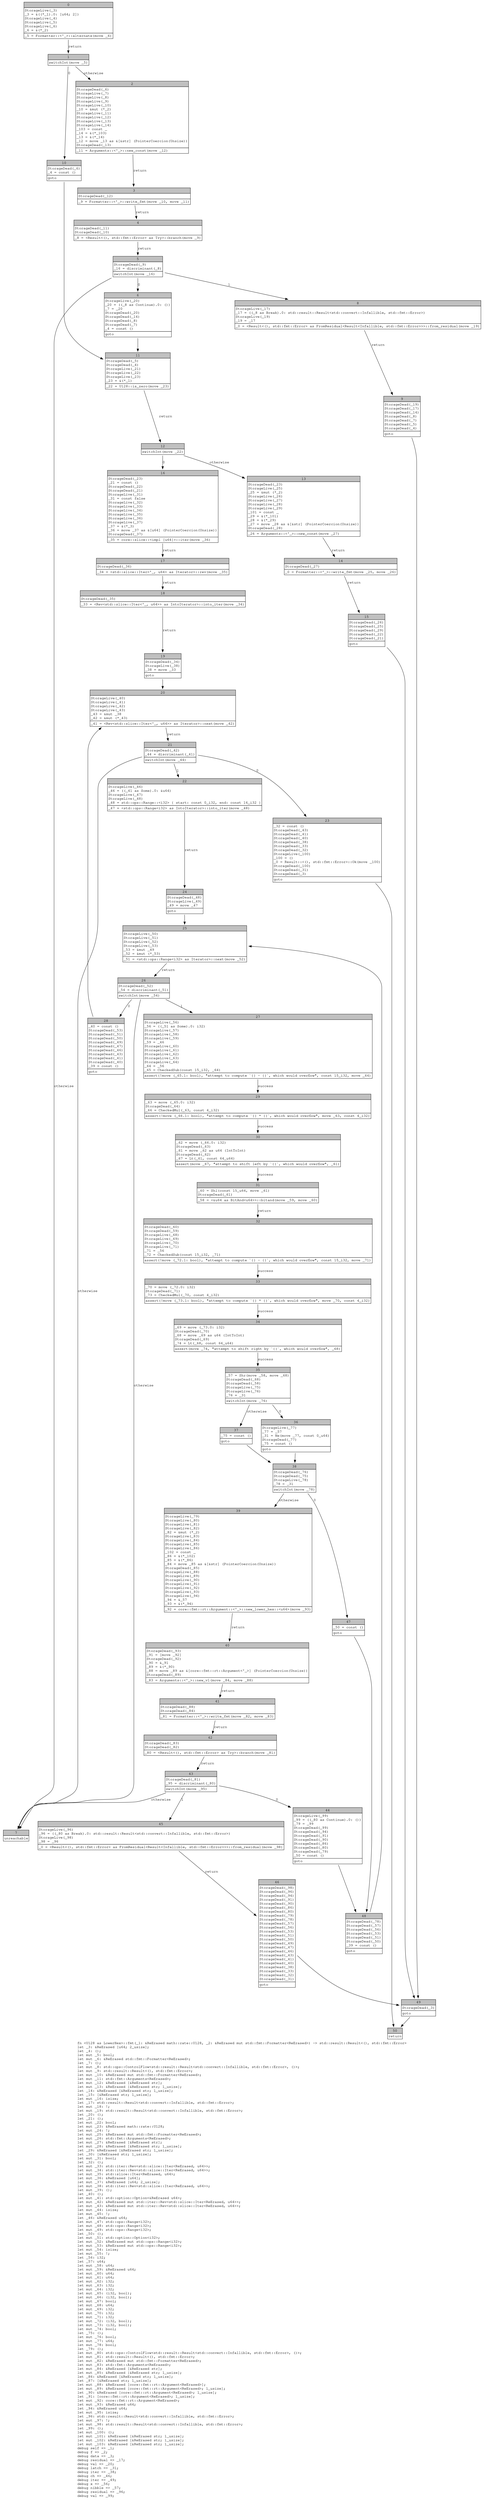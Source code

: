 digraph Mir_0_1537 {
    graph [fontname="Courier, monospace"];
    node [fontname="Courier, monospace"];
    edge [fontname="Courier, monospace"];
    label=<fn &lt;U128 as LowerHex&gt;::fmt(_1: &amp;ReErased math::rate::U128, _2: &amp;ReErased mut std::fmt::Formatter&lt;ReErased&gt;) -&gt; std::result::Result&lt;(), std::fmt::Error&gt;<br align="left"/>let _3: &amp;ReErased [u64; 2_usize];<br align="left"/>let _4: ();<br align="left"/>let mut _5: bool;<br align="left"/>let mut _6: &amp;ReErased std::fmt::Formatter&lt;ReErased&gt;;<br align="left"/>let _7: ();<br align="left"/>let mut _8: std::ops::ControlFlow&lt;std::result::Result&lt;std::convert::Infallible, std::fmt::Error&gt;, ()&gt;;<br align="left"/>let mut _9: std::result::Result&lt;(), std::fmt::Error&gt;;<br align="left"/>let mut _10: &amp;ReErased mut std::fmt::Formatter&lt;ReErased&gt;;<br align="left"/>let mut _11: std::fmt::Arguments&lt;ReErased&gt;;<br align="left"/>let mut _12: &amp;ReErased [&amp;ReErased str];<br align="left"/>let mut _13: &amp;ReErased [&amp;ReErased str; 1_usize];<br align="left"/>let _14: &amp;ReErased [&amp;ReErased str; 1_usize];<br align="left"/>let _15: [&amp;ReErased str; 1_usize];<br align="left"/>let mut _16: isize;<br align="left"/>let _17: std::result::Result&lt;std::convert::Infallible, std::fmt::Error&gt;;<br align="left"/>let mut _18: !;<br align="left"/>let mut _19: std::result::Result&lt;std::convert::Infallible, std::fmt::Error&gt;;<br align="left"/>let _20: ();<br align="left"/>let _21: ();<br align="left"/>let mut _22: bool;<br align="left"/>let mut _23: &amp;ReErased math::rate::U128;<br align="left"/>let mut _24: !;<br align="left"/>let mut _25: &amp;ReErased mut std::fmt::Formatter&lt;ReErased&gt;;<br align="left"/>let mut _26: std::fmt::Arguments&lt;ReErased&gt;;<br align="left"/>let mut _27: &amp;ReErased [&amp;ReErased str];<br align="left"/>let mut _28: &amp;ReErased [&amp;ReErased str; 1_usize];<br align="left"/>let _29: &amp;ReErased [&amp;ReErased str; 1_usize];<br align="left"/>let _30: [&amp;ReErased str; 1_usize];<br align="left"/>let mut _31: bool;<br align="left"/>let _32: ();<br align="left"/>let mut _33: std::iter::Rev&lt;std::slice::Iter&lt;ReErased, u64&gt;&gt;;<br align="left"/>let mut _34: std::iter::Rev&lt;std::slice::Iter&lt;ReErased, u64&gt;&gt;;<br align="left"/>let mut _35: std::slice::Iter&lt;ReErased, u64&gt;;<br align="left"/>let mut _36: &amp;ReErased [u64];<br align="left"/>let mut _37: &amp;ReErased [u64; 2_usize];<br align="left"/>let mut _38: std::iter::Rev&lt;std::slice::Iter&lt;ReErased, u64&gt;&gt;;<br align="left"/>let mut _39: ();<br align="left"/>let _40: ();<br align="left"/>let mut _41: std::option::Option&lt;&amp;ReErased u64&gt;;<br align="left"/>let mut _42: &amp;ReErased mut std::iter::Rev&lt;std::slice::Iter&lt;ReErased, u64&gt;&gt;;<br align="left"/>let mut _43: &amp;ReErased mut std::iter::Rev&lt;std::slice::Iter&lt;ReErased, u64&gt;&gt;;<br align="left"/>let mut _44: isize;<br align="left"/>let mut _45: !;<br align="left"/>let _46: &amp;ReErased u64;<br align="left"/>let mut _47: std::ops::Range&lt;i32&gt;;<br align="left"/>let mut _48: std::ops::Range&lt;i32&gt;;<br align="left"/>let mut _49: std::ops::Range&lt;i32&gt;;<br align="left"/>let _50: ();<br align="left"/>let mut _51: std::option::Option&lt;i32&gt;;<br align="left"/>let mut _52: &amp;ReErased mut std::ops::Range&lt;i32&gt;;<br align="left"/>let mut _53: &amp;ReErased mut std::ops::Range&lt;i32&gt;;<br align="left"/>let mut _54: isize;<br align="left"/>let mut _55: !;<br align="left"/>let _56: i32;<br align="left"/>let _57: u64;<br align="left"/>let mut _58: u64;<br align="left"/>let mut _59: &amp;ReErased u64;<br align="left"/>let mut _60: u64;<br align="left"/>let mut _61: u64;<br align="left"/>let mut _62: i32;<br align="left"/>let mut _63: i32;<br align="left"/>let mut _64: i32;<br align="left"/>let mut _65: (i32, bool);<br align="left"/>let mut _66: (i32, bool);<br align="left"/>let mut _67: bool;<br align="left"/>let mut _68: u64;<br align="left"/>let mut _69: i32;<br align="left"/>let mut _70: i32;<br align="left"/>let mut _71: i32;<br align="left"/>let mut _72: (i32, bool);<br align="left"/>let mut _73: (i32, bool);<br align="left"/>let mut _74: bool;<br align="left"/>let _75: ();<br align="left"/>let mut _76: bool;<br align="left"/>let mut _77: u64;<br align="left"/>let mut _78: bool;<br align="left"/>let _79: ();<br align="left"/>let mut _80: std::ops::ControlFlow&lt;std::result::Result&lt;std::convert::Infallible, std::fmt::Error&gt;, ()&gt;;<br align="left"/>let mut _81: std::result::Result&lt;(), std::fmt::Error&gt;;<br align="left"/>let mut _82: &amp;ReErased mut std::fmt::Formatter&lt;ReErased&gt;;<br align="left"/>let mut _83: std::fmt::Arguments&lt;ReErased&gt;;<br align="left"/>let mut _84: &amp;ReErased [&amp;ReErased str];<br align="left"/>let mut _85: &amp;ReErased [&amp;ReErased str; 1_usize];<br align="left"/>let _86: &amp;ReErased [&amp;ReErased str; 1_usize];<br align="left"/>let _87: [&amp;ReErased str; 1_usize];<br align="left"/>let mut _88: &amp;ReErased [core::fmt::rt::Argument&lt;ReErased&gt;];<br align="left"/>let mut _89: &amp;ReErased [core::fmt::rt::Argument&lt;ReErased&gt;; 1_usize];<br align="left"/>let _90: &amp;ReErased [core::fmt::rt::Argument&lt;ReErased&gt;; 1_usize];<br align="left"/>let _91: [core::fmt::rt::Argument&lt;ReErased&gt;; 1_usize];<br align="left"/>let mut _92: core::fmt::rt::Argument&lt;ReErased&gt;;<br align="left"/>let mut _93: &amp;ReErased u64;<br align="left"/>let _94: &amp;ReErased u64;<br align="left"/>let mut _95: isize;<br align="left"/>let _96: std::result::Result&lt;std::convert::Infallible, std::fmt::Error&gt;;<br align="left"/>let mut _97: !;<br align="left"/>let mut _98: std::result::Result&lt;std::convert::Infallible, std::fmt::Error&gt;;<br align="left"/>let _99: ();<br align="left"/>let mut _100: ();<br align="left"/>let mut _101: &amp;ReErased [&amp;ReErased str; 1_usize];<br align="left"/>let mut _102: &amp;ReErased [&amp;ReErased str; 1_usize];<br align="left"/>let mut _103: &amp;ReErased [&amp;ReErased str; 1_usize];<br align="left"/>debug self =&gt; _1;<br align="left"/>debug f =&gt; _2;<br align="left"/>debug data =&gt; _3;<br align="left"/>debug residual =&gt; _17;<br align="left"/>debug val =&gt; _20;<br align="left"/>debug latch =&gt; _31;<br align="left"/>debug iter =&gt; _38;<br align="left"/>debug ch =&gt; _46;<br align="left"/>debug iter =&gt; _49;<br align="left"/>debug x =&gt; _56;<br align="left"/>debug nibble =&gt; _57;<br align="left"/>debug residual =&gt; _96;<br align="left"/>debug val =&gt; _99;<br align="left"/>>;
    bb0__0_1537 [shape="none", label=<<table border="0" cellborder="1" cellspacing="0"><tr><td bgcolor="gray" align="center" colspan="1">0</td></tr><tr><td align="left" balign="left">StorageLive(_3)<br/>_3 = &amp;((*_1).0: [u64; 2])<br/>StorageLive(_4)<br/>StorageLive(_5)<br/>StorageLive(_6)<br/>_6 = &amp;(*_2)<br/></td></tr><tr><td align="left">_5 = Formatter::&lt;'_&gt;::alternate(move _6)</td></tr></table>>];
    bb1__0_1537 [shape="none", label=<<table border="0" cellborder="1" cellspacing="0"><tr><td bgcolor="gray" align="center" colspan="1">1</td></tr><tr><td align="left">switchInt(move _5)</td></tr></table>>];
    bb2__0_1537 [shape="none", label=<<table border="0" cellborder="1" cellspacing="0"><tr><td bgcolor="gray" align="center" colspan="1">2</td></tr><tr><td align="left" balign="left">StorageDead(_6)<br/>StorageLive(_7)<br/>StorageLive(_8)<br/>StorageLive(_9)<br/>StorageLive(_10)<br/>_10 = &amp;mut (*_2)<br/>StorageLive(_11)<br/>StorageLive(_12)<br/>StorageLive(_13)<br/>StorageLive(_14)<br/>_103 = const _<br/>_14 = &amp;(*_103)<br/>_13 = &amp;(*_14)<br/>_12 = move _13 as &amp;[&amp;str] (PointerCoercion(Unsize))<br/>StorageDead(_13)<br/></td></tr><tr><td align="left">_11 = Arguments::&lt;'_&gt;::new_const(move _12)</td></tr></table>>];
    bb3__0_1537 [shape="none", label=<<table border="0" cellborder="1" cellspacing="0"><tr><td bgcolor="gray" align="center" colspan="1">3</td></tr><tr><td align="left" balign="left">StorageDead(_12)<br/></td></tr><tr><td align="left">_9 = Formatter::&lt;'_&gt;::write_fmt(move _10, move _11)</td></tr></table>>];
    bb4__0_1537 [shape="none", label=<<table border="0" cellborder="1" cellspacing="0"><tr><td bgcolor="gray" align="center" colspan="1">4</td></tr><tr><td align="left" balign="left">StorageDead(_11)<br/>StorageDead(_10)<br/></td></tr><tr><td align="left">_8 = &lt;Result&lt;(), std::fmt::Error&gt; as Try&gt;::branch(move _9)</td></tr></table>>];
    bb5__0_1537 [shape="none", label=<<table border="0" cellborder="1" cellspacing="0"><tr><td bgcolor="gray" align="center" colspan="1">5</td></tr><tr><td align="left" balign="left">StorageDead(_9)<br/>_16 = discriminant(_8)<br/></td></tr><tr><td align="left">switchInt(move _16)</td></tr></table>>];
    bb6__0_1537 [shape="none", label=<<table border="0" cellborder="1" cellspacing="0"><tr><td bgcolor="gray" align="center" colspan="1">6</td></tr><tr><td align="left" balign="left">StorageLive(_20)<br/>_20 = ((_8 as Continue).0: ())<br/>_7 = _20<br/>StorageDead(_20)<br/>StorageDead(_14)<br/>StorageDead(_8)<br/>StorageDead(_7)<br/>_4 = const ()<br/></td></tr><tr><td align="left">goto</td></tr></table>>];
    bb7__0_1537 [shape="none", label=<<table border="0" cellborder="1" cellspacing="0"><tr><td bgcolor="gray" align="center" colspan="1">7</td></tr><tr><td align="left">unreachable</td></tr></table>>];
    bb8__0_1537 [shape="none", label=<<table border="0" cellborder="1" cellspacing="0"><tr><td bgcolor="gray" align="center" colspan="1">8</td></tr><tr><td align="left" balign="left">StorageLive(_17)<br/>_17 = ((_8 as Break).0: std::result::Result&lt;std::convert::Infallible, std::fmt::Error&gt;)<br/>StorageLive(_19)<br/>_19 = _17<br/></td></tr><tr><td align="left">_0 = &lt;Result&lt;(), std::fmt::Error&gt; as FromResidual&lt;Result&lt;Infallible, std::fmt::Error&gt;&gt;&gt;::from_residual(move _19)</td></tr></table>>];
    bb9__0_1537 [shape="none", label=<<table border="0" cellborder="1" cellspacing="0"><tr><td bgcolor="gray" align="center" colspan="1">9</td></tr><tr><td align="left" balign="left">StorageDead(_19)<br/>StorageDead(_17)<br/>StorageDead(_14)<br/>StorageDead(_8)<br/>StorageDead(_7)<br/>StorageDead(_5)<br/>StorageDead(_4)<br/></td></tr><tr><td align="left">goto</td></tr></table>>];
    bb10__0_1537 [shape="none", label=<<table border="0" cellborder="1" cellspacing="0"><tr><td bgcolor="gray" align="center" colspan="1">10</td></tr><tr><td align="left" balign="left">StorageDead(_6)<br/>_4 = const ()<br/></td></tr><tr><td align="left">goto</td></tr></table>>];
    bb11__0_1537 [shape="none", label=<<table border="0" cellborder="1" cellspacing="0"><tr><td bgcolor="gray" align="center" colspan="1">11</td></tr><tr><td align="left" balign="left">StorageDead(_5)<br/>StorageDead(_4)<br/>StorageLive(_21)<br/>StorageLive(_22)<br/>StorageLive(_23)<br/>_23 = &amp;(*_1)<br/></td></tr><tr><td align="left">_22 = U128::is_zero(move _23)</td></tr></table>>];
    bb12__0_1537 [shape="none", label=<<table border="0" cellborder="1" cellspacing="0"><tr><td bgcolor="gray" align="center" colspan="1">12</td></tr><tr><td align="left">switchInt(move _22)</td></tr></table>>];
    bb13__0_1537 [shape="none", label=<<table border="0" cellborder="1" cellspacing="0"><tr><td bgcolor="gray" align="center" colspan="1">13</td></tr><tr><td align="left" balign="left">StorageDead(_23)<br/>StorageLive(_25)<br/>_25 = &amp;mut (*_2)<br/>StorageLive(_26)<br/>StorageLive(_27)<br/>StorageLive(_28)<br/>StorageLive(_29)<br/>_101 = const _<br/>_29 = &amp;(*_101)<br/>_28 = &amp;(*_29)<br/>_27 = move _28 as &amp;[&amp;str] (PointerCoercion(Unsize))<br/>StorageDead(_28)<br/></td></tr><tr><td align="left">_26 = Arguments::&lt;'_&gt;::new_const(move _27)</td></tr></table>>];
    bb14__0_1537 [shape="none", label=<<table border="0" cellborder="1" cellspacing="0"><tr><td bgcolor="gray" align="center" colspan="1">14</td></tr><tr><td align="left" balign="left">StorageDead(_27)<br/></td></tr><tr><td align="left">_0 = Formatter::&lt;'_&gt;::write_fmt(move _25, move _26)</td></tr></table>>];
    bb15__0_1537 [shape="none", label=<<table border="0" cellborder="1" cellspacing="0"><tr><td bgcolor="gray" align="center" colspan="1">15</td></tr><tr><td align="left" balign="left">StorageDead(_26)<br/>StorageDead(_25)<br/>StorageDead(_29)<br/>StorageDead(_22)<br/>StorageDead(_21)<br/></td></tr><tr><td align="left">goto</td></tr></table>>];
    bb16__0_1537 [shape="none", label=<<table border="0" cellborder="1" cellspacing="0"><tr><td bgcolor="gray" align="center" colspan="1">16</td></tr><tr><td align="left" balign="left">StorageDead(_23)<br/>_21 = const ()<br/>StorageDead(_22)<br/>StorageDead(_21)<br/>StorageLive(_31)<br/>_31 = const false<br/>StorageLive(_32)<br/>StorageLive(_33)<br/>StorageLive(_34)<br/>StorageLive(_35)<br/>StorageLive(_36)<br/>StorageLive(_37)<br/>_37 = &amp;(*_3)<br/>_36 = move _37 as &amp;[u64] (PointerCoercion(Unsize))<br/>StorageDead(_37)<br/></td></tr><tr><td align="left">_35 = core::slice::&lt;impl [u64]&gt;::iter(move _36)</td></tr></table>>];
    bb17__0_1537 [shape="none", label=<<table border="0" cellborder="1" cellspacing="0"><tr><td bgcolor="gray" align="center" colspan="1">17</td></tr><tr><td align="left" balign="left">StorageDead(_36)<br/></td></tr><tr><td align="left">_34 = &lt;std::slice::Iter&lt;'_, u64&gt; as Iterator&gt;::rev(move _35)</td></tr></table>>];
    bb18__0_1537 [shape="none", label=<<table border="0" cellborder="1" cellspacing="0"><tr><td bgcolor="gray" align="center" colspan="1">18</td></tr><tr><td align="left" balign="left">StorageDead(_35)<br/></td></tr><tr><td align="left">_33 = &lt;Rev&lt;std::slice::Iter&lt;'_, u64&gt;&gt; as IntoIterator&gt;::into_iter(move _34)</td></tr></table>>];
    bb19__0_1537 [shape="none", label=<<table border="0" cellborder="1" cellspacing="0"><tr><td bgcolor="gray" align="center" colspan="1">19</td></tr><tr><td align="left" balign="left">StorageDead(_34)<br/>StorageLive(_38)<br/>_38 = move _33<br/></td></tr><tr><td align="left">goto</td></tr></table>>];
    bb20__0_1537 [shape="none", label=<<table border="0" cellborder="1" cellspacing="0"><tr><td bgcolor="gray" align="center" colspan="1">20</td></tr><tr><td align="left" balign="left">StorageLive(_40)<br/>StorageLive(_41)<br/>StorageLive(_42)<br/>StorageLive(_43)<br/>_43 = &amp;mut _38<br/>_42 = &amp;mut (*_43)<br/></td></tr><tr><td align="left">_41 = &lt;Rev&lt;std::slice::Iter&lt;'_, u64&gt;&gt; as Iterator&gt;::next(move _42)</td></tr></table>>];
    bb21__0_1537 [shape="none", label=<<table border="0" cellborder="1" cellspacing="0"><tr><td bgcolor="gray" align="center" colspan="1">21</td></tr><tr><td align="left" balign="left">StorageDead(_42)<br/>_44 = discriminant(_41)<br/></td></tr><tr><td align="left">switchInt(move _44)</td></tr></table>>];
    bb22__0_1537 [shape="none", label=<<table border="0" cellborder="1" cellspacing="0"><tr><td bgcolor="gray" align="center" colspan="1">22</td></tr><tr><td align="left" balign="left">StorageLive(_46)<br/>_46 = ((_41 as Some).0: &amp;u64)<br/>StorageLive(_47)<br/>StorageLive(_48)<br/>_48 = std::ops::Range::&lt;i32&gt; { start: const 0_i32, end: const 16_i32 }<br/></td></tr><tr><td align="left">_47 = &lt;std::ops::Range&lt;i32&gt; as IntoIterator&gt;::into_iter(move _48)</td></tr></table>>];
    bb23__0_1537 [shape="none", label=<<table border="0" cellborder="1" cellspacing="0"><tr><td bgcolor="gray" align="center" colspan="1">23</td></tr><tr><td align="left" balign="left">_32 = const ()<br/>StorageDead(_43)<br/>StorageDead(_41)<br/>StorageDead(_40)<br/>StorageDead(_38)<br/>StorageDead(_33)<br/>StorageDead(_32)<br/>StorageLive(_100)<br/>_100 = ()<br/>_0 = Result::&lt;(), std::fmt::Error&gt;::Ok(move _100)<br/>StorageDead(_100)<br/>StorageDead(_31)<br/>StorageDead(_3)<br/></td></tr><tr><td align="left">goto</td></tr></table>>];
    bb24__0_1537 [shape="none", label=<<table border="0" cellborder="1" cellspacing="0"><tr><td bgcolor="gray" align="center" colspan="1">24</td></tr><tr><td align="left" balign="left">StorageDead(_48)<br/>StorageLive(_49)<br/>_49 = move _47<br/></td></tr><tr><td align="left">goto</td></tr></table>>];
    bb25__0_1537 [shape="none", label=<<table border="0" cellborder="1" cellspacing="0"><tr><td bgcolor="gray" align="center" colspan="1">25</td></tr><tr><td align="left" balign="left">StorageLive(_50)<br/>StorageLive(_51)<br/>StorageLive(_52)<br/>StorageLive(_53)<br/>_53 = &amp;mut _49<br/>_52 = &amp;mut (*_53)<br/></td></tr><tr><td align="left">_51 = &lt;std::ops::Range&lt;i32&gt; as Iterator&gt;::next(move _52)</td></tr></table>>];
    bb26__0_1537 [shape="none", label=<<table border="0" cellborder="1" cellspacing="0"><tr><td bgcolor="gray" align="center" colspan="1">26</td></tr><tr><td align="left" balign="left">StorageDead(_52)<br/>_54 = discriminant(_51)<br/></td></tr><tr><td align="left">switchInt(move _54)</td></tr></table>>];
    bb27__0_1537 [shape="none", label=<<table border="0" cellborder="1" cellspacing="0"><tr><td bgcolor="gray" align="center" colspan="1">27</td></tr><tr><td align="left" balign="left">StorageLive(_56)<br/>_56 = ((_51 as Some).0: i32)<br/>StorageLive(_57)<br/>StorageLive(_58)<br/>StorageLive(_59)<br/>_59 = _46<br/>StorageLive(_60)<br/>StorageLive(_61)<br/>StorageLive(_62)<br/>StorageLive(_63)<br/>StorageLive(_64)<br/>_64 = _56<br/>_65 = CheckedSub(const 15_i32, _64)<br/></td></tr><tr><td align="left">assert(!move (_65.1: bool), &quot;attempt to compute `{} - {}`, which would overflow&quot;, const 15_i32, move _64)</td></tr></table>>];
    bb28__0_1537 [shape="none", label=<<table border="0" cellborder="1" cellspacing="0"><tr><td bgcolor="gray" align="center" colspan="1">28</td></tr><tr><td align="left" balign="left">_40 = const ()<br/>StorageDead(_53)<br/>StorageDead(_51)<br/>StorageDead(_50)<br/>StorageDead(_49)<br/>StorageDead(_47)<br/>StorageDead(_46)<br/>StorageDead(_43)<br/>StorageDead(_41)<br/>StorageDead(_40)<br/>_39 = const ()<br/></td></tr><tr><td align="left">goto</td></tr></table>>];
    bb29__0_1537 [shape="none", label=<<table border="0" cellborder="1" cellspacing="0"><tr><td bgcolor="gray" align="center" colspan="1">29</td></tr><tr><td align="left" balign="left">_63 = move (_65.0: i32)<br/>StorageDead(_64)<br/>_66 = CheckedMul(_63, const 4_i32)<br/></td></tr><tr><td align="left">assert(!move (_66.1: bool), &quot;attempt to compute `{} * {}`, which would overflow&quot;, move _63, const 4_i32)</td></tr></table>>];
    bb30__0_1537 [shape="none", label=<<table border="0" cellborder="1" cellspacing="0"><tr><td bgcolor="gray" align="center" colspan="1">30</td></tr><tr><td align="left" balign="left">_62 = move (_66.0: i32)<br/>StorageDead(_63)<br/>_61 = move _62 as u64 (IntToInt)<br/>StorageDead(_62)<br/>_67 = Lt(_61, const 64_u64)<br/></td></tr><tr><td align="left">assert(move _67, &quot;attempt to shift left by `{}`, which would overflow&quot;, _61)</td></tr></table>>];
    bb31__0_1537 [shape="none", label=<<table border="0" cellborder="1" cellspacing="0"><tr><td bgcolor="gray" align="center" colspan="1">31</td></tr><tr><td align="left" balign="left">_60 = Shl(const 15_u64, move _61)<br/>StorageDead(_61)<br/></td></tr><tr><td align="left">_58 = &lt;&amp;u64 as BitAnd&lt;u64&gt;&gt;::bitand(move _59, move _60)</td></tr></table>>];
    bb32__0_1537 [shape="none", label=<<table border="0" cellborder="1" cellspacing="0"><tr><td bgcolor="gray" align="center" colspan="1">32</td></tr><tr><td align="left" balign="left">StorageDead(_60)<br/>StorageDead(_59)<br/>StorageLive(_68)<br/>StorageLive(_69)<br/>StorageLive(_70)<br/>StorageLive(_71)<br/>_71 = _56<br/>_72 = CheckedSub(const 15_i32, _71)<br/></td></tr><tr><td align="left">assert(!move (_72.1: bool), &quot;attempt to compute `{} - {}`, which would overflow&quot;, const 15_i32, move _71)</td></tr></table>>];
    bb33__0_1537 [shape="none", label=<<table border="0" cellborder="1" cellspacing="0"><tr><td bgcolor="gray" align="center" colspan="1">33</td></tr><tr><td align="left" balign="left">_70 = move (_72.0: i32)<br/>StorageDead(_71)<br/>_73 = CheckedMul(_70, const 4_i32)<br/></td></tr><tr><td align="left">assert(!move (_73.1: bool), &quot;attempt to compute `{} * {}`, which would overflow&quot;, move _70, const 4_i32)</td></tr></table>>];
    bb34__0_1537 [shape="none", label=<<table border="0" cellborder="1" cellspacing="0"><tr><td bgcolor="gray" align="center" colspan="1">34</td></tr><tr><td align="left" balign="left">_69 = move (_73.0: i32)<br/>StorageDead(_70)<br/>_68 = move _69 as u64 (IntToInt)<br/>StorageDead(_69)<br/>_74 = Lt(_68, const 64_u64)<br/></td></tr><tr><td align="left">assert(move _74, &quot;attempt to shift right by `{}`, which would overflow&quot;, _68)</td></tr></table>>];
    bb35__0_1537 [shape="none", label=<<table border="0" cellborder="1" cellspacing="0"><tr><td bgcolor="gray" align="center" colspan="1">35</td></tr><tr><td align="left" balign="left">_57 = Shr(move _58, move _68)<br/>StorageDead(_68)<br/>StorageDead(_58)<br/>StorageLive(_75)<br/>StorageLive(_76)<br/>_76 = _31<br/></td></tr><tr><td align="left">switchInt(move _76)</td></tr></table>>];
    bb36__0_1537 [shape="none", label=<<table border="0" cellborder="1" cellspacing="0"><tr><td bgcolor="gray" align="center" colspan="1">36</td></tr><tr><td align="left" balign="left">StorageLive(_77)<br/>_77 = _57<br/>_31 = Ne(move _77, const 0_u64)<br/>StorageDead(_77)<br/>_75 = const ()<br/></td></tr><tr><td align="left">goto</td></tr></table>>];
    bb37__0_1537 [shape="none", label=<<table border="0" cellborder="1" cellspacing="0"><tr><td bgcolor="gray" align="center" colspan="1">37</td></tr><tr><td align="left" balign="left">_75 = const ()<br/></td></tr><tr><td align="left">goto</td></tr></table>>];
    bb38__0_1537 [shape="none", label=<<table border="0" cellborder="1" cellspacing="0"><tr><td bgcolor="gray" align="center" colspan="1">38</td></tr><tr><td align="left" balign="left">StorageDead(_76)<br/>StorageDead(_75)<br/>StorageLive(_78)<br/>_78 = _31<br/></td></tr><tr><td align="left">switchInt(move _78)</td></tr></table>>];
    bb39__0_1537 [shape="none", label=<<table border="0" cellborder="1" cellspacing="0"><tr><td bgcolor="gray" align="center" colspan="1">39</td></tr><tr><td align="left" balign="left">StorageLive(_79)<br/>StorageLive(_80)<br/>StorageLive(_81)<br/>StorageLive(_82)<br/>_82 = &amp;mut (*_2)<br/>StorageLive(_83)<br/>StorageLive(_84)<br/>StorageLive(_85)<br/>StorageLive(_86)<br/>_102 = const _<br/>_86 = &amp;(*_102)<br/>_85 = &amp;(*_86)<br/>_84 = move _85 as &amp;[&amp;str] (PointerCoercion(Unsize))<br/>StorageDead(_85)<br/>StorageLive(_88)<br/>StorageLive(_89)<br/>StorageLive(_90)<br/>StorageLive(_91)<br/>StorageLive(_92)<br/>StorageLive(_93)<br/>StorageLive(_94)<br/>_94 = &amp;_57<br/>_93 = &amp;(*_94)<br/></td></tr><tr><td align="left">_92 = core::fmt::rt::Argument::&lt;'_&gt;::new_lower_hex::&lt;u64&gt;(move _93)</td></tr></table>>];
    bb40__0_1537 [shape="none", label=<<table border="0" cellborder="1" cellspacing="0"><tr><td bgcolor="gray" align="center" colspan="1">40</td></tr><tr><td align="left" balign="left">StorageDead(_93)<br/>_91 = [move _92]<br/>StorageDead(_92)<br/>_90 = &amp;_91<br/>_89 = &amp;(*_90)<br/>_88 = move _89 as &amp;[core::fmt::rt::Argument&lt;'_&gt;] (PointerCoercion(Unsize))<br/>StorageDead(_89)<br/></td></tr><tr><td align="left">_83 = Arguments::&lt;'_&gt;::new_v1(move _84, move _88)</td></tr></table>>];
    bb41__0_1537 [shape="none", label=<<table border="0" cellborder="1" cellspacing="0"><tr><td bgcolor="gray" align="center" colspan="1">41</td></tr><tr><td align="left" balign="left">StorageDead(_88)<br/>StorageDead(_84)<br/></td></tr><tr><td align="left">_81 = Formatter::&lt;'_&gt;::write_fmt(move _82, move _83)</td></tr></table>>];
    bb42__0_1537 [shape="none", label=<<table border="0" cellborder="1" cellspacing="0"><tr><td bgcolor="gray" align="center" colspan="1">42</td></tr><tr><td align="left" balign="left">StorageDead(_83)<br/>StorageDead(_82)<br/></td></tr><tr><td align="left">_80 = &lt;Result&lt;(), std::fmt::Error&gt; as Try&gt;::branch(move _81)</td></tr></table>>];
    bb43__0_1537 [shape="none", label=<<table border="0" cellborder="1" cellspacing="0"><tr><td bgcolor="gray" align="center" colspan="1">43</td></tr><tr><td align="left" balign="left">StorageDead(_81)<br/>_95 = discriminant(_80)<br/></td></tr><tr><td align="left">switchInt(move _95)</td></tr></table>>];
    bb44__0_1537 [shape="none", label=<<table border="0" cellborder="1" cellspacing="0"><tr><td bgcolor="gray" align="center" colspan="1">44</td></tr><tr><td align="left" balign="left">StorageLive(_99)<br/>_99 = ((_80 as Continue).0: ())<br/>_79 = _99<br/>StorageDead(_99)<br/>StorageDead(_94)<br/>StorageDead(_91)<br/>StorageDead(_90)<br/>StorageDead(_86)<br/>StorageDead(_80)<br/>StorageDead(_79)<br/>_50 = const ()<br/></td></tr><tr><td align="left">goto</td></tr></table>>];
    bb45__0_1537 [shape="none", label=<<table border="0" cellborder="1" cellspacing="0"><tr><td bgcolor="gray" align="center" colspan="1">45</td></tr><tr><td align="left" balign="left">StorageLive(_96)<br/>_96 = ((_80 as Break).0: std::result::Result&lt;std::convert::Infallible, std::fmt::Error&gt;)<br/>StorageLive(_98)<br/>_98 = _96<br/></td></tr><tr><td align="left">_0 = &lt;Result&lt;(), std::fmt::Error&gt; as FromResidual&lt;Result&lt;Infallible, std::fmt::Error&gt;&gt;&gt;::from_residual(move _98)</td></tr></table>>];
    bb46__0_1537 [shape="none", label=<<table border="0" cellborder="1" cellspacing="0"><tr><td bgcolor="gray" align="center" colspan="1">46</td></tr><tr><td align="left" balign="left">StorageDead(_98)<br/>StorageDead(_96)<br/>StorageDead(_94)<br/>StorageDead(_91)<br/>StorageDead(_90)<br/>StorageDead(_86)<br/>StorageDead(_80)<br/>StorageDead(_79)<br/>StorageDead(_78)<br/>StorageDead(_57)<br/>StorageDead(_56)<br/>StorageDead(_53)<br/>StorageDead(_51)<br/>StorageDead(_50)<br/>StorageDead(_49)<br/>StorageDead(_47)<br/>StorageDead(_46)<br/>StorageDead(_43)<br/>StorageDead(_41)<br/>StorageDead(_40)<br/>StorageDead(_38)<br/>StorageDead(_33)<br/>StorageDead(_32)<br/>StorageDead(_31)<br/></td></tr><tr><td align="left">goto</td></tr></table>>];
    bb47__0_1537 [shape="none", label=<<table border="0" cellborder="1" cellspacing="0"><tr><td bgcolor="gray" align="center" colspan="1">47</td></tr><tr><td align="left" balign="left">_50 = const ()<br/></td></tr><tr><td align="left">goto</td></tr></table>>];
    bb48__0_1537 [shape="none", label=<<table border="0" cellborder="1" cellspacing="0"><tr><td bgcolor="gray" align="center" colspan="1">48</td></tr><tr><td align="left" balign="left">StorageDead(_78)<br/>StorageDead(_57)<br/>StorageDead(_56)<br/>StorageDead(_53)<br/>StorageDead(_51)<br/>StorageDead(_50)<br/>_39 = const ()<br/></td></tr><tr><td align="left">goto</td></tr></table>>];
    bb49__0_1537 [shape="none", label=<<table border="0" cellborder="1" cellspacing="0"><tr><td bgcolor="gray" align="center" colspan="1">49</td></tr><tr><td align="left" balign="left">StorageDead(_3)<br/></td></tr><tr><td align="left">goto</td></tr></table>>];
    bb50__0_1537 [shape="none", label=<<table border="0" cellborder="1" cellspacing="0"><tr><td bgcolor="gray" align="center" colspan="1">50</td></tr><tr><td align="left">return</td></tr></table>>];
    bb0__0_1537 -> bb1__0_1537 [label="return"];
    bb1__0_1537 -> bb10__0_1537 [label="0"];
    bb1__0_1537 -> bb2__0_1537 [label="otherwise"];
    bb2__0_1537 -> bb3__0_1537 [label="return"];
    bb3__0_1537 -> bb4__0_1537 [label="return"];
    bb4__0_1537 -> bb5__0_1537 [label="return"];
    bb5__0_1537 -> bb6__0_1537 [label="0"];
    bb5__0_1537 -> bb8__0_1537 [label="1"];
    bb5__0_1537 -> bb7__0_1537 [label="otherwise"];
    bb6__0_1537 -> bb11__0_1537 [label=""];
    bb8__0_1537 -> bb9__0_1537 [label="return"];
    bb9__0_1537 -> bb49__0_1537 [label=""];
    bb10__0_1537 -> bb11__0_1537 [label=""];
    bb11__0_1537 -> bb12__0_1537 [label="return"];
    bb12__0_1537 -> bb16__0_1537 [label="0"];
    bb12__0_1537 -> bb13__0_1537 [label="otherwise"];
    bb13__0_1537 -> bb14__0_1537 [label="return"];
    bb14__0_1537 -> bb15__0_1537 [label="return"];
    bb15__0_1537 -> bb49__0_1537 [label=""];
    bb16__0_1537 -> bb17__0_1537 [label="return"];
    bb17__0_1537 -> bb18__0_1537 [label="return"];
    bb18__0_1537 -> bb19__0_1537 [label="return"];
    bb19__0_1537 -> bb20__0_1537 [label=""];
    bb20__0_1537 -> bb21__0_1537 [label="return"];
    bb21__0_1537 -> bb23__0_1537 [label="0"];
    bb21__0_1537 -> bb22__0_1537 [label="1"];
    bb21__0_1537 -> bb7__0_1537 [label="otherwise"];
    bb22__0_1537 -> bb24__0_1537 [label="return"];
    bb23__0_1537 -> bb50__0_1537 [label=""];
    bb24__0_1537 -> bb25__0_1537 [label=""];
    bb25__0_1537 -> bb26__0_1537 [label="return"];
    bb26__0_1537 -> bb28__0_1537 [label="0"];
    bb26__0_1537 -> bb27__0_1537 [label="1"];
    bb26__0_1537 -> bb7__0_1537 [label="otherwise"];
    bb27__0_1537 -> bb29__0_1537 [label="success"];
    bb28__0_1537 -> bb20__0_1537 [label=""];
    bb29__0_1537 -> bb30__0_1537 [label="success"];
    bb30__0_1537 -> bb31__0_1537 [label="success"];
    bb31__0_1537 -> bb32__0_1537 [label="return"];
    bb32__0_1537 -> bb33__0_1537 [label="success"];
    bb33__0_1537 -> bb34__0_1537 [label="success"];
    bb34__0_1537 -> bb35__0_1537 [label="success"];
    bb35__0_1537 -> bb36__0_1537 [label="0"];
    bb35__0_1537 -> bb37__0_1537 [label="otherwise"];
    bb36__0_1537 -> bb38__0_1537 [label=""];
    bb37__0_1537 -> bb38__0_1537 [label=""];
    bb38__0_1537 -> bb47__0_1537 [label="0"];
    bb38__0_1537 -> bb39__0_1537 [label="otherwise"];
    bb39__0_1537 -> bb40__0_1537 [label="return"];
    bb40__0_1537 -> bb41__0_1537 [label="return"];
    bb41__0_1537 -> bb42__0_1537 [label="return"];
    bb42__0_1537 -> bb43__0_1537 [label="return"];
    bb43__0_1537 -> bb44__0_1537 [label="0"];
    bb43__0_1537 -> bb45__0_1537 [label="1"];
    bb43__0_1537 -> bb7__0_1537 [label="otherwise"];
    bb44__0_1537 -> bb48__0_1537 [label=""];
    bb45__0_1537 -> bb46__0_1537 [label="return"];
    bb46__0_1537 -> bb49__0_1537 [label=""];
    bb47__0_1537 -> bb48__0_1537 [label=""];
    bb48__0_1537 -> bb25__0_1537 [label=""];
    bb49__0_1537 -> bb50__0_1537 [label=""];
}
